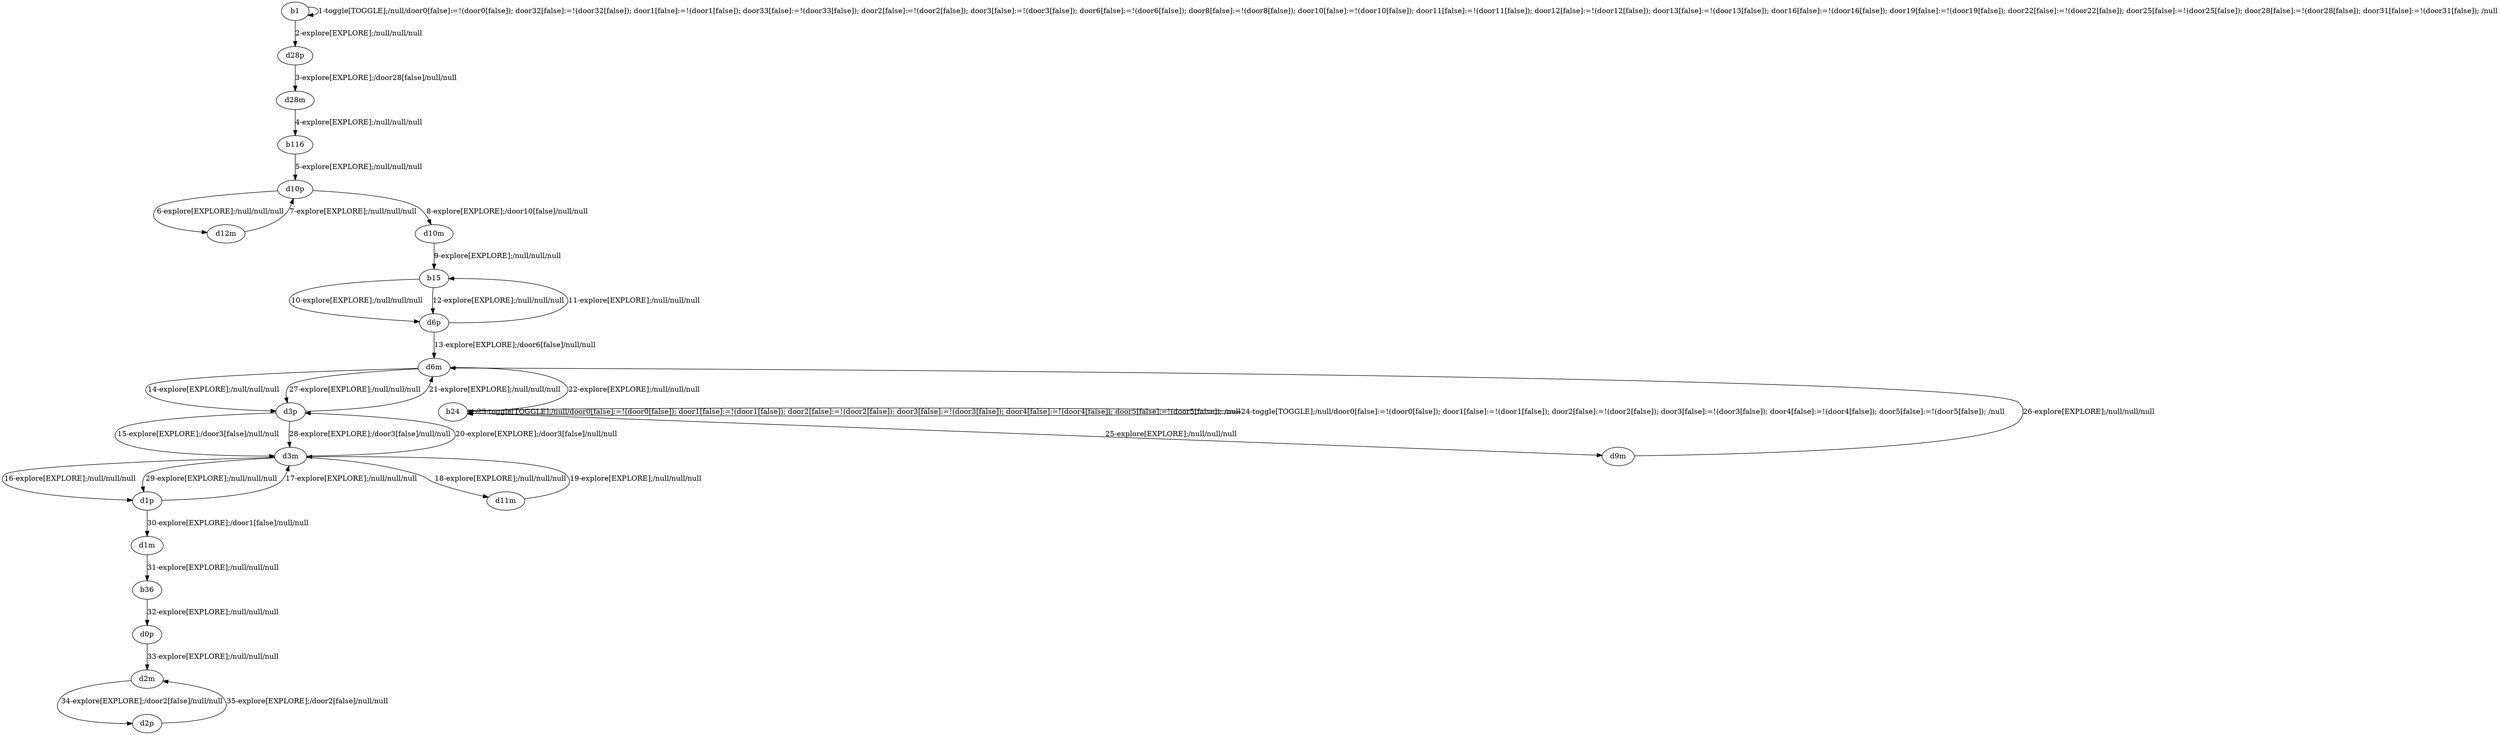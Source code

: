 # Total number of goals covered by this test: 1
# d2p --> d2m

digraph g {
"b1" -> "b1" [label = "1-toggle[TOGGLE];/null/door0[false]:=!(door0[false]); door32[false]:=!(door32[false]); door1[false]:=!(door1[false]); door33[false]:=!(door33[false]); door2[false]:=!(door2[false]); door3[false]:=!(door3[false]); door6[false]:=!(door6[false]); door8[false]:=!(door8[false]); door10[false]:=!(door10[false]); door11[false]:=!(door11[false]); door12[false]:=!(door12[false]); door13[false]:=!(door13[false]); door16[false]:=!(door16[false]); door19[false]:=!(door19[false]); door22[false]:=!(door22[false]); door25[false]:=!(door25[false]); door28[false]:=!(door28[false]); door31[false]:=!(door31[false]); /null"];
"b1" -> "d28p" [label = "2-explore[EXPLORE];/null/null/null"];
"d28p" -> "d28m" [label = "3-explore[EXPLORE];/door28[false]/null/null"];
"d28m" -> "b116" [label = "4-explore[EXPLORE];/null/null/null"];
"b116" -> "d10p" [label = "5-explore[EXPLORE];/null/null/null"];
"d10p" -> "d12m" [label = "6-explore[EXPLORE];/null/null/null"];
"d12m" -> "d10p" [label = "7-explore[EXPLORE];/null/null/null"];
"d10p" -> "d10m" [label = "8-explore[EXPLORE];/door10[false]/null/null"];
"d10m" -> "b15" [label = "9-explore[EXPLORE];/null/null/null"];
"b15" -> "d6p" [label = "10-explore[EXPLORE];/null/null/null"];
"d6p" -> "b15" [label = "11-explore[EXPLORE];/null/null/null"];
"b15" -> "d6p" [label = "12-explore[EXPLORE];/null/null/null"];
"d6p" -> "d6m" [label = "13-explore[EXPLORE];/door6[false]/null/null"];
"d6m" -> "d3p" [label = "14-explore[EXPLORE];/null/null/null"];
"d3p" -> "d3m" [label = "15-explore[EXPLORE];/door3[false]/null/null"];
"d3m" -> "d1p" [label = "16-explore[EXPLORE];/null/null/null"];
"d1p" -> "d3m" [label = "17-explore[EXPLORE];/null/null/null"];
"d3m" -> "d11m" [label = "18-explore[EXPLORE];/null/null/null"];
"d11m" -> "d3m" [label = "19-explore[EXPLORE];/null/null/null"];
"d3m" -> "d3p" [label = "20-explore[EXPLORE];/door3[false]/null/null"];
"d3p" -> "d6m" [label = "21-explore[EXPLORE];/null/null/null"];
"d6m" -> "b24" [label = "22-explore[EXPLORE];/null/null/null"];
"b24" -> "b24" [label = "23-toggle[TOGGLE];/null/door0[false]:=!(door0[false]); door1[false]:=!(door1[false]); door2[false]:=!(door2[false]); door3[false]:=!(door3[false]); door4[false]:=!(door4[false]); door5[false]:=!(door5[false]); /null"];
"b24" -> "b24" [label = "24-toggle[TOGGLE];/null/door0[false]:=!(door0[false]); door1[false]:=!(door1[false]); door2[false]:=!(door2[false]); door3[false]:=!(door3[false]); door4[false]:=!(door4[false]); door5[false]:=!(door5[false]); /null"];
"b24" -> "d9m" [label = "25-explore[EXPLORE];/null/null/null"];
"d9m" -> "d6m" [label = "26-explore[EXPLORE];/null/null/null"];
"d6m" -> "d3p" [label = "27-explore[EXPLORE];/null/null/null"];
"d3p" -> "d3m" [label = "28-explore[EXPLORE];/door3[false]/null/null"];
"d3m" -> "d1p" [label = "29-explore[EXPLORE];/null/null/null"];
"d1p" -> "d1m" [label = "30-explore[EXPLORE];/door1[false]/null/null"];
"d1m" -> "b36" [label = "31-explore[EXPLORE];/null/null/null"];
"b36" -> "d0p" [label = "32-explore[EXPLORE];/null/null/null"];
"d0p" -> "d2m" [label = "33-explore[EXPLORE];/null/null/null"];
"d2m" -> "d2p" [label = "34-explore[EXPLORE];/door2[false]/null/null"];
"d2p" -> "d2m" [label = "35-explore[EXPLORE];/door2[false]/null/null"];
}